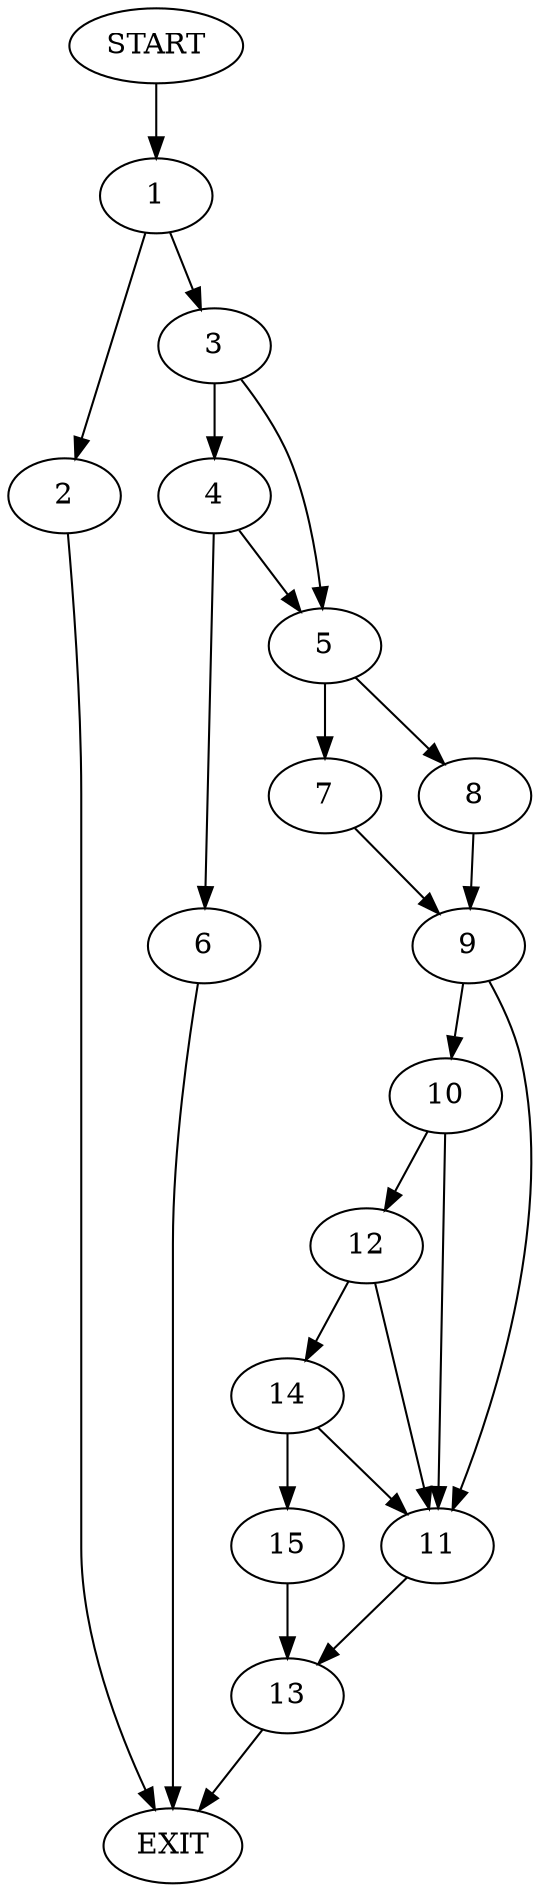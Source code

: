 digraph {
0 [label="START"]
16 [label="EXIT"]
0 -> 1
1 -> 2
1 -> 3
3 -> 4
3 -> 5
2 -> 16
4 -> 5
4 -> 6
5 -> 7
5 -> 8
6 -> 16
8 -> 9
7 -> 9
9 -> 10
9 -> 11
10 -> 11
10 -> 12
11 -> 13
12 -> 14
12 -> 11
14 -> 15
14 -> 11
15 -> 13
13 -> 16
}

